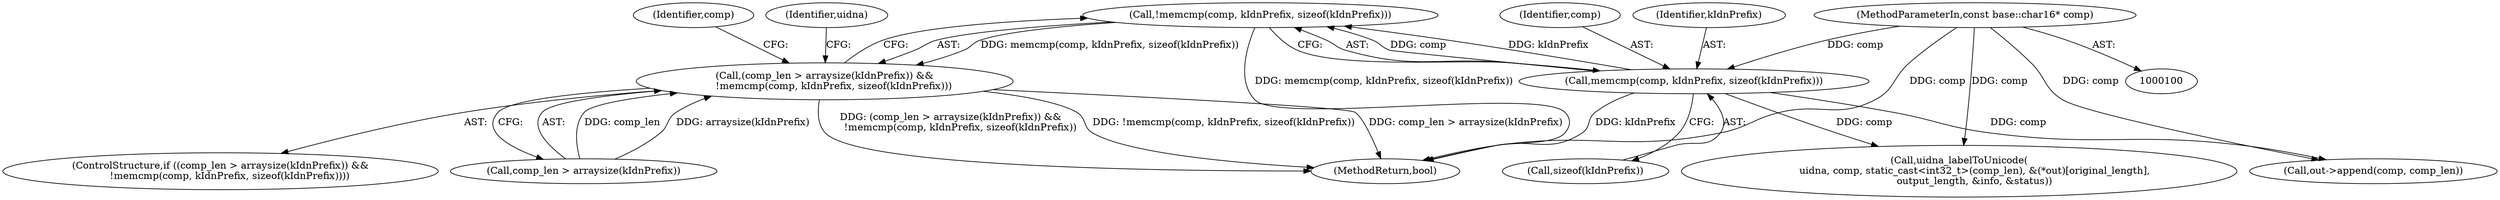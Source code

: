 digraph "0_Chrome_08cb718ba7c3961c1006176c9faba0a5841ec792_1@API" {
"1000123" [label="(Call,!memcmp(comp, kIdnPrefix, sizeof(kIdnPrefix)))"];
"1000124" [label="(Call,memcmp(comp, kIdnPrefix, sizeof(kIdnPrefix)))"];
"1000101" [label="(MethodParameterIn,const base::char16* comp)"];
"1000118" [label="(Call,(comp_len > arraysize(kIdnPrefix)) &&\n      !memcmp(comp, kIdnPrefix, sizeof(kIdnPrefix)))"];
"1000164" [label="(Call,uidna_labelToUnicode(\n          uidna, comp, static_cast<int32_t>(comp_len), &(*out)[original_length],\n          output_length, &info, &status))"];
"1000117" [label="(ControlStructure,if ((comp_len > arraysize(kIdnPrefix)) &&\n      !memcmp(comp, kIdnPrefix, sizeof(kIdnPrefix))))"];
"1000123" [label="(Call,!memcmp(comp, kIdnPrefix, sizeof(kIdnPrefix)))"];
"1000119" [label="(Call,comp_len > arraysize(kIdnPrefix))"];
"1000220" [label="(Identifier,comp)"];
"1000127" [label="(Call,sizeof(kIdnPrefix))"];
"1000125" [label="(Identifier,comp)"];
"1000126" [label="(Identifier,kIdnPrefix)"];
"1000101" [label="(MethodParameterIn,const base::char16* comp)"];
"1000118" [label="(Call,(comp_len > arraysize(kIdnPrefix)) &&\n      !memcmp(comp, kIdnPrefix, sizeof(kIdnPrefix)))"];
"1000219" [label="(Call,out->append(comp, comp_len))"];
"1000132" [label="(Identifier,uidna)"];
"1000124" [label="(Call,memcmp(comp, kIdnPrefix, sizeof(kIdnPrefix)))"];
"1000224" [label="(MethodReturn,bool)"];
"1000123" -> "1000118"  [label="AST: "];
"1000123" -> "1000124"  [label="CFG: "];
"1000124" -> "1000123"  [label="AST: "];
"1000118" -> "1000123"  [label="CFG: "];
"1000123" -> "1000224"  [label="DDG: memcmp(comp, kIdnPrefix, sizeof(kIdnPrefix))"];
"1000123" -> "1000118"  [label="DDG: memcmp(comp, kIdnPrefix, sizeof(kIdnPrefix))"];
"1000124" -> "1000123"  [label="DDG: comp"];
"1000124" -> "1000123"  [label="DDG: kIdnPrefix"];
"1000124" -> "1000127"  [label="CFG: "];
"1000125" -> "1000124"  [label="AST: "];
"1000126" -> "1000124"  [label="AST: "];
"1000127" -> "1000124"  [label="AST: "];
"1000124" -> "1000224"  [label="DDG: kIdnPrefix"];
"1000101" -> "1000124"  [label="DDG: comp"];
"1000124" -> "1000164"  [label="DDG: comp"];
"1000124" -> "1000219"  [label="DDG: comp"];
"1000101" -> "1000100"  [label="AST: "];
"1000101" -> "1000224"  [label="DDG: comp"];
"1000101" -> "1000164"  [label="DDG: comp"];
"1000101" -> "1000219"  [label="DDG: comp"];
"1000118" -> "1000117"  [label="AST: "];
"1000118" -> "1000119"  [label="CFG: "];
"1000119" -> "1000118"  [label="AST: "];
"1000132" -> "1000118"  [label="CFG: "];
"1000220" -> "1000118"  [label="CFG: "];
"1000118" -> "1000224"  [label="DDG: (comp_len > arraysize(kIdnPrefix)) &&\n      !memcmp(comp, kIdnPrefix, sizeof(kIdnPrefix))"];
"1000118" -> "1000224"  [label="DDG: !memcmp(comp, kIdnPrefix, sizeof(kIdnPrefix))"];
"1000118" -> "1000224"  [label="DDG: comp_len > arraysize(kIdnPrefix)"];
"1000119" -> "1000118"  [label="DDG: comp_len"];
"1000119" -> "1000118"  [label="DDG: arraysize(kIdnPrefix)"];
}
